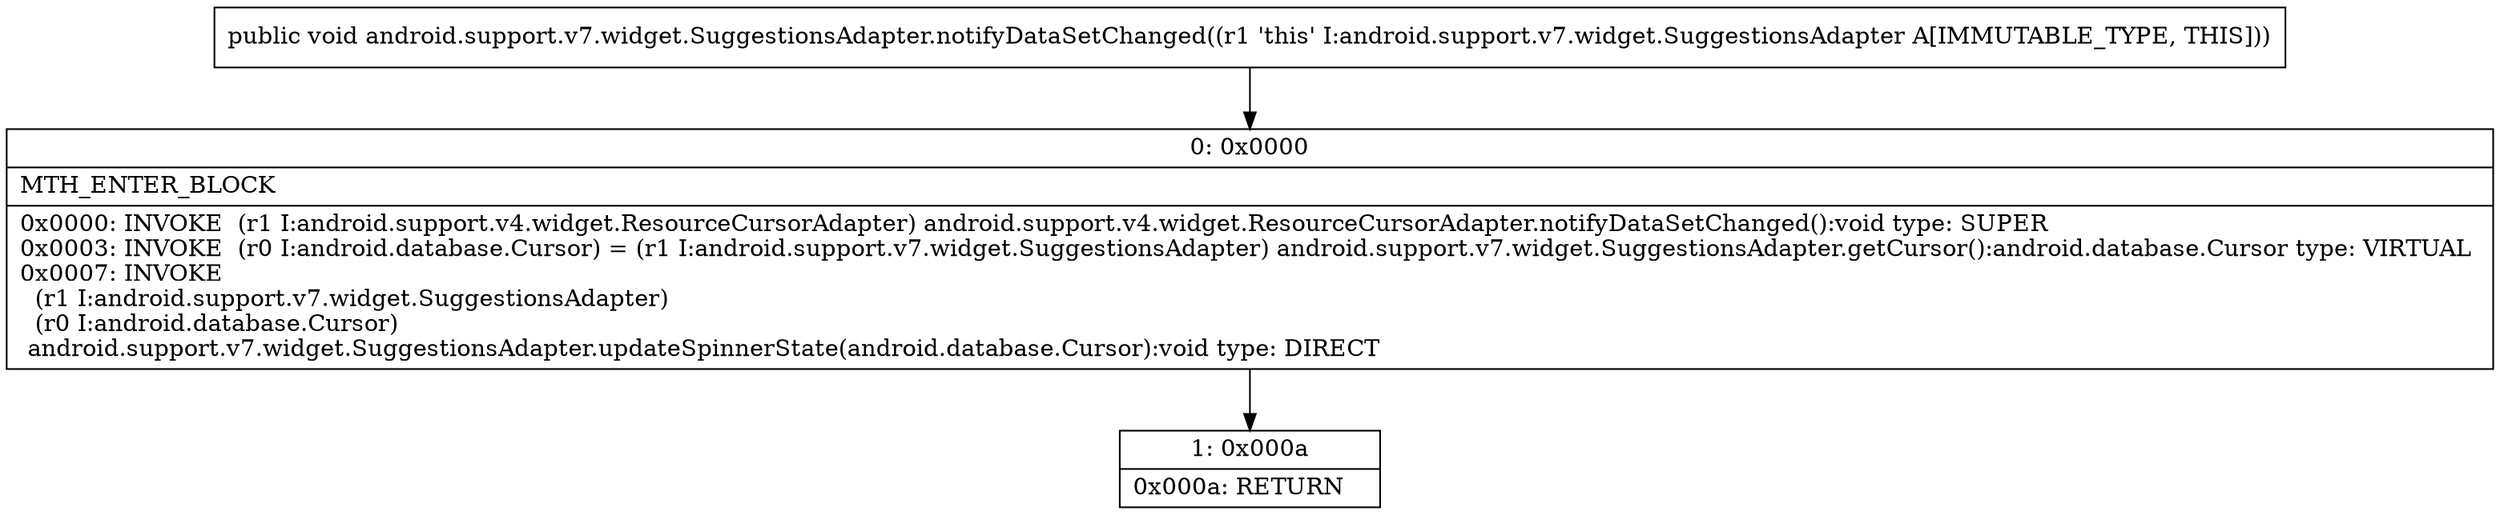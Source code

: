 digraph "CFG forandroid.support.v7.widget.SuggestionsAdapter.notifyDataSetChanged()V" {
Node_0 [shape=record,label="{0\:\ 0x0000|MTH_ENTER_BLOCK\l|0x0000: INVOKE  (r1 I:android.support.v4.widget.ResourceCursorAdapter) android.support.v4.widget.ResourceCursorAdapter.notifyDataSetChanged():void type: SUPER \l0x0003: INVOKE  (r0 I:android.database.Cursor) = (r1 I:android.support.v7.widget.SuggestionsAdapter) android.support.v7.widget.SuggestionsAdapter.getCursor():android.database.Cursor type: VIRTUAL \l0x0007: INVOKE  \l  (r1 I:android.support.v7.widget.SuggestionsAdapter)\l  (r0 I:android.database.Cursor)\l android.support.v7.widget.SuggestionsAdapter.updateSpinnerState(android.database.Cursor):void type: DIRECT \l}"];
Node_1 [shape=record,label="{1\:\ 0x000a|0x000a: RETURN   \l}"];
MethodNode[shape=record,label="{public void android.support.v7.widget.SuggestionsAdapter.notifyDataSetChanged((r1 'this' I:android.support.v7.widget.SuggestionsAdapter A[IMMUTABLE_TYPE, THIS])) }"];
MethodNode -> Node_0;
Node_0 -> Node_1;
}


